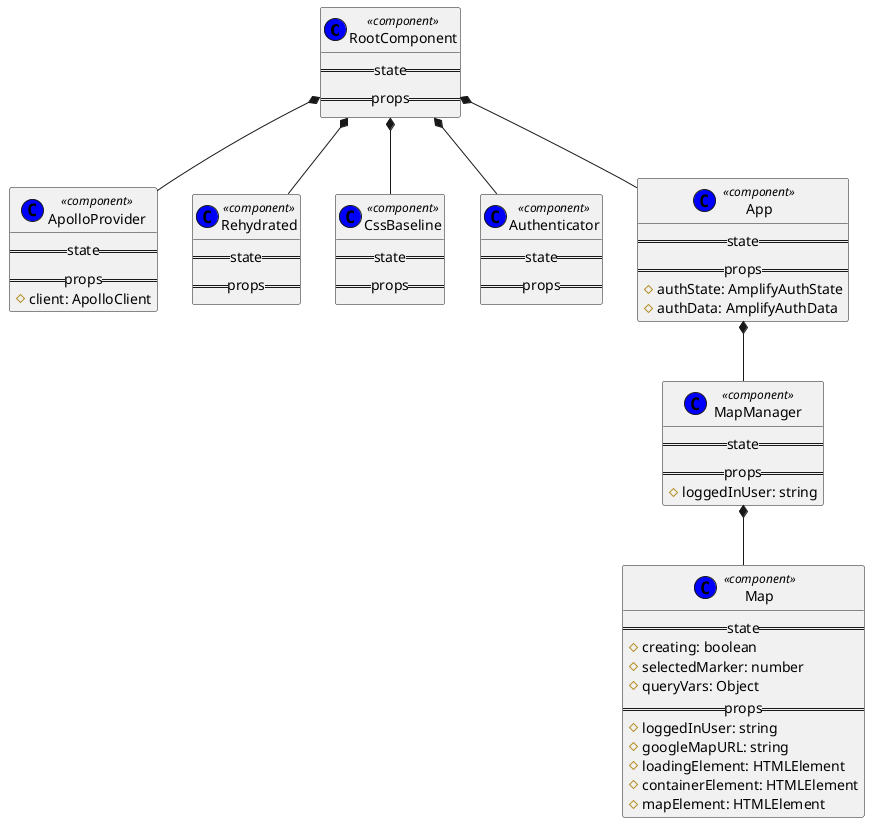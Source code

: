 @startuml components

class RootComponent << (C,blue) component >> {
    ==state==
    ==props==
}

class ApolloProvider << (C,blue) component >> {
    ==state==
    ==props==
    # client: ApolloClient
}

class Rehydrated << (C,blue) component >> {
    ==state==
    ==props==
}

' class Query << (C,blue) component >> {
'     ==state==
'     ==props==
'     # query: GraphQLDocument
'     # variables: Object
'     # pollInterval: number
' }

' class Mutation << (C,blue) component >> {
'     ==state==
'     ==props==
'     # mutation: GraphQLDocument
'     # refetchQueries: Function
' }

class CssBaseline << (C,blue) component >> {
    ==state==
    ==props==
}

class Authenticator << (C,blue) component >> {
    ==state==
    ==props==
}

class App << (C,blue) component >> {
    ==state==
    ==props==
    # authState: AmplifyAuthState
    # authData: AmplifyAuthData
}

class MapManager << (C,blue) component >> {
    ==state==
    ==props==
    # loggedInUser: string
}

class Map << (C,blue) component >> {
    ==state==
    # creating: boolean
    # selectedMarker: number
    # queryVars: Object
    ==props==
    # loggedInUser: string
    # googleMapURL: string
    # loadingElement: HTMLElement
    # containerElement: HTMLElement
    # mapElement: HTMLElement
}

' class GoogleMap << (C,blue) component >> {
'     ==state==
'     ==props==
'     # defaultZoom: number
'     # defaultCenter: LatLng
'     # defaultOptions: GoogleMapsOptions
'     # onClick: Function
'     # onCenterChanged: Function
' }

' class MapAddressSearchViewer << (C,blue) component >> {
'     ==state==
'     # searchTerm: string
'     ==props==
'     # setSelectedSearchLocation: Function
' }

' class MapListIncidentMarkersViewer << (C,blue) component >> {
'     ==state==
'     ==props==
'     # incidents: Array<Incident>
'     # currentPosition: LatLng
'     # currentRange: number
'     # loggedInUser: string
'     # selectedMarker: number
'     # setSelectedMarker: Function
' }

' class MapCreateIncidentViewer << (C,blue) component >> {
'     ==state==
'     ==props==
'     # currentPosition: LatLng
'     # currentRange: number
'     # loggedInUser: string
'     # finishCreation: Function
'     # resetPosition: Function
' }

' class MapActionsViewer << (C,blue) component >> {
'     ==state==
'     ==props==
'     # currentPosition: LatLng
'     # currentRange: number
'     # loggedInUser: string
'     # startCreation: Function
'     # resetPosition: Function
' }

' class MapAddressSearch << (C,blue) component >> {
'     ==state==
'     ==props==
'     # searchTerm: string
'     # setSearchTerm: Function
'     # setSelectedSearchLocation: Function
' }

' class PlacesAutocomplete << (C,blue) component >> {
'     ==state==
'     ==props==
'     # value: string
'     # onChange: Function
'     # onSelect: Function
' }

' class MapAddressSearchAutocomplete << (C,blue) component >> {
'     ==state==
'     ==props==
'     # suggestions: Array<AutocompleteSuggestion>
'     # loading: boolean
'     # searchTerm: string
'     # setSearchTerm: Function
'     # setSelectedSearchLocation: Function
' }

' class Select << (C,blue) component >> {
'     ==state==
'     ==props==
'     # options: Array<Object>
'     # isLoading: boolean
'     # inputValue: string
'     # onInputChange: Function
'     # onChange: Function
'     # loadingMessage: Function
'     # noOptionsMessage: Function
'     # placeholder: string
'     # components: Object
'     # getOptionLabel: Function
'     # getOptionValue: Function
' }

' class MarkerClusterer << (C,blue) component >> {
'     ==state==
'     ==props==
'     # averageCenter: boolean
'     # enableRetinaIcons: boolean
'     # defaultMaxZoom: number
'     # defaultGridSize: number
'     # defaultMinimumClusterSize: number
'     # gridSize: number
'     # maxZoom: number
' }

' class WaterMarker << (C,blue) component >> {
'     ==state==
'     ==props==
'     # incident: Incident
'     # position: LatLng
'     # animation: string
'     # loggedInUser: string
'     # isSelected: boolean
'     # onSelect: Function
'     # onClose: Function
' }

' class Marker << (C,blue) component >> {
'     ==state==
'     ==props==
'     # position: LatLng
'     # icon: string
'     # defaultAnimation: string
'     # onClick: Function
' }

' class InfoWindow << (C,blue) component >> {
'     ==state==
'     ==props==
'     # onCloseClick: Function
' }

' class WaterInfoWindow << (C,blue) component >> {
'     ==state==
'     ==props==
'     # incident: Incident
'     # loggedInUser: string
' }

' class ApproveIncidentButton << (C,blue) component >> {
'     ==state==
'     ==props==
'     # incident: Incident
'     # loggedInUser: string
'     # readOnly: boolean
' }

' class DisapproveIncidentButton << (C,blue) component >> {
'     ==state==
'     ==props==
'     # incident: Incident
'     # loggedInUser: string
'     # readOnly: boolean
' }

' class CreateIncidentButton << (C,blue) component >> {
'     ==state==
'     ==props==
'     # creating: boolean
'     # startCreation: Function
'     # finishCreation: Function
' }

' class ResetPositionButton << (C,blue) component >> {
'     ==state==
'     ==props==
'     # resetPosition: Function
' }

RootComponent *-- ApolloProvider
RootComponent *-- Rehydrated
RootComponent *-- CssBaseline
RootComponent *-- Authenticator
RootComponent *-- App

App *-- MapManager

MapManager *-- Map

' Map *-- GoogleMap
' Map *-- Query
' Map *-- Mutation
' Map *-- MapAddressSearchViewer
' Map *-- MapListIncidentMarkersViewer
' Map *-- MapCreateIncidentViewer
' Map *-- MapActionsViewer

' MapAddressSearchViewer *-- MapAddressSearch
' MapAddressSearch *-- PlacesAutocomplete
' MapAddressSearch *-- MapAddressSearchAutocomplete
' MapAddressSearchAutocomplete *-- Select

' MapListIncidentMarkersViewer *-- MarkerClusterer
' MapListIncidentMarkersViewer *-- WaterMarker

' WaterMarker *-- Marker
' WaterMarker *-- InfoWindow
' WaterMarker *-- WaterInfoWindow

' WaterInfoWindow *-- ApproveIncidentButton
' WaterInfoWindow *-- DisapproveIncidentButton

' MapCreateIncidentViewer *-- WaterMarker

' MapActionsViewer *-- CreateIncidentButton
' MapActionsViewer *-- ResetPositionButton

@enduml
